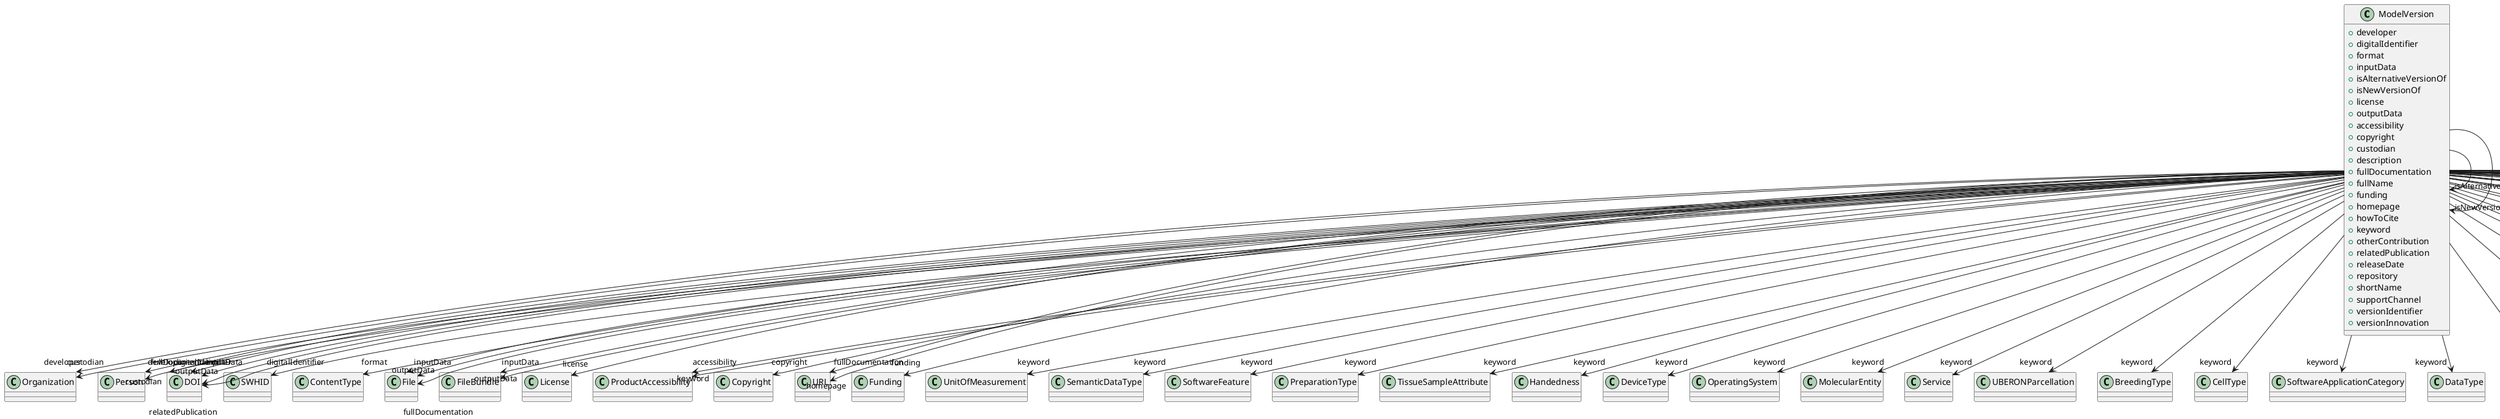 @startuml
class ModelVersion {
+developer
+digitalIdentifier
+format
+inputData
+isAlternativeVersionOf
+isNewVersionOf
+license
+outputData
+accessibility
+copyright
+custodian
+description
+fullDocumentation
+fullName
+funding
+homepage
+howToCite
+keyword
+otherContribution
+relatedPublication
+releaseDate
+repository
+shortName
+supportChannel
+versionIdentifier
+versionInnovation

}
ModelVersion -d-> "developer" Organization
ModelVersion -d-> "developer" Person
ModelVersion -d-> "digitalIdentifier" DOI
ModelVersion -d-> "digitalIdentifier" SWHID
ModelVersion -d-> "format" ContentType
ModelVersion -d-> "inputData" DOI
ModelVersion -d-> "inputData" File
ModelVersion -d-> "inputData" FileBundle
ModelVersion -d-> "isAlternativeVersionOf" ModelVersion
ModelVersion -d-> "isNewVersionOf" ModelVersion
ModelVersion -d-> "license" License
ModelVersion -d-> "outputData" DOI
ModelVersion -d-> "outputData" File
ModelVersion -d-> "outputData" FileBundle
ModelVersion -d-> "accessibility" ProductAccessibility
ModelVersion -d-> "copyright" Copyright
ModelVersion -d-> "custodian" Organization
ModelVersion -d-> "custodian" Person
ModelVersion -d-> "fullDocumentation" DOI
ModelVersion -d-> "fullDocumentation" File
ModelVersion -d-> "fullDocumentation" URL
ModelVersion -d-> "funding" Funding
ModelVersion -d-> "homepage" URL
ModelVersion -d-> "keyword" UnitOfMeasurement
ModelVersion -d-> "keyword" SemanticDataType
ModelVersion -d-> "keyword" SoftwareFeature
ModelVersion -d-> "keyword" PreparationType
ModelVersion -d-> "keyword" TissueSampleAttribute
ModelVersion -d-> "keyword" Handedness
ModelVersion -d-> "keyword" DeviceType
ModelVersion -d-> "keyword" OperatingSystem
ModelVersion -d-> "keyword" ProductAccessibility
ModelVersion -d-> "keyword" MolecularEntity
ModelVersion -d-> "keyword" Service
ModelVersion -d-> "keyword" UBERONParcellation
ModelVersion -d-> "keyword" BreedingType
ModelVersion -d-> "keyword" CellType
ModelVersion -d-> "keyword" SoftwareApplicationCategory
ModelVersion -d-> "keyword" DataType
ModelVersion -d-> "keyword" QualitativeOverlap
ModelVersion -d-> "keyword" Disease
ModelVersion -d-> "keyword" GeneticStrainType
ModelVersion -d-> "keyword" Laterality
ModelVersion -d-> "keyword" Species
ModelVersion -d-> "keyword" ModelScope
ModelVersion -d-> "keyword" AnatomicalAxesOrientation
ModelVersion -d-> "keyword" TermSuggestion
ModelVersion -d-> "keyword" ModelAbstractionLevel
ModelVersion -d-> "keyword" Terminology
ModelVersion -d-> "keyword" FileUsageRole
ModelVersion -d-> "keyword" FileBundleGrouping
ModelVersion -d-> "keyword" Technique
ModelVersion -d-> "keyword" BiologicalSex
ModelVersion -d-> "keyword" TissueSampleType
ModelVersion -d-> "keyword" ExperimentalApproach
ModelVersion -d-> "keyword" StimulusType
ModelVersion -d-> "keyword" FileRepositoryType
ModelVersion -d-> "keyword" OperatingDevice
ModelVersion -d-> "keyword" StimulationApproach
ModelVersion -d-> "keyword" TypeOfUncertainty
ModelVersion -d-> "keyword" DiseaseModel
ModelVersion -d-> "keyword" CriteriaQualityType
ModelVersion -d-> "keyword" MetaDataModelType
ModelVersion -d-> "keyword" ProgrammingLanguage
ModelVersion -d-> "keyword" SubjectAttribute
ModelVersion -d-> "keyword" ActionStatusType
ModelVersion -d-> "keyword" ContributionType
ModelVersion -d-> "keyword" EthicsAssessment
ModelVersion -d-> "keyword" BiologicalOrder
ModelVersion -d-> "keyword" Organ
ModelVersion -d-> "keyword" Language
ModelVersion -d-> "keyword" AgeCategory
ModelVersion -d-> "otherContribution" Contribution
ModelVersion -d-> "relatedPublication" DOI
ModelVersion -d-> "relatedPublication" ISBN
ModelVersion -d-> "repository" FileRepository

@enduml